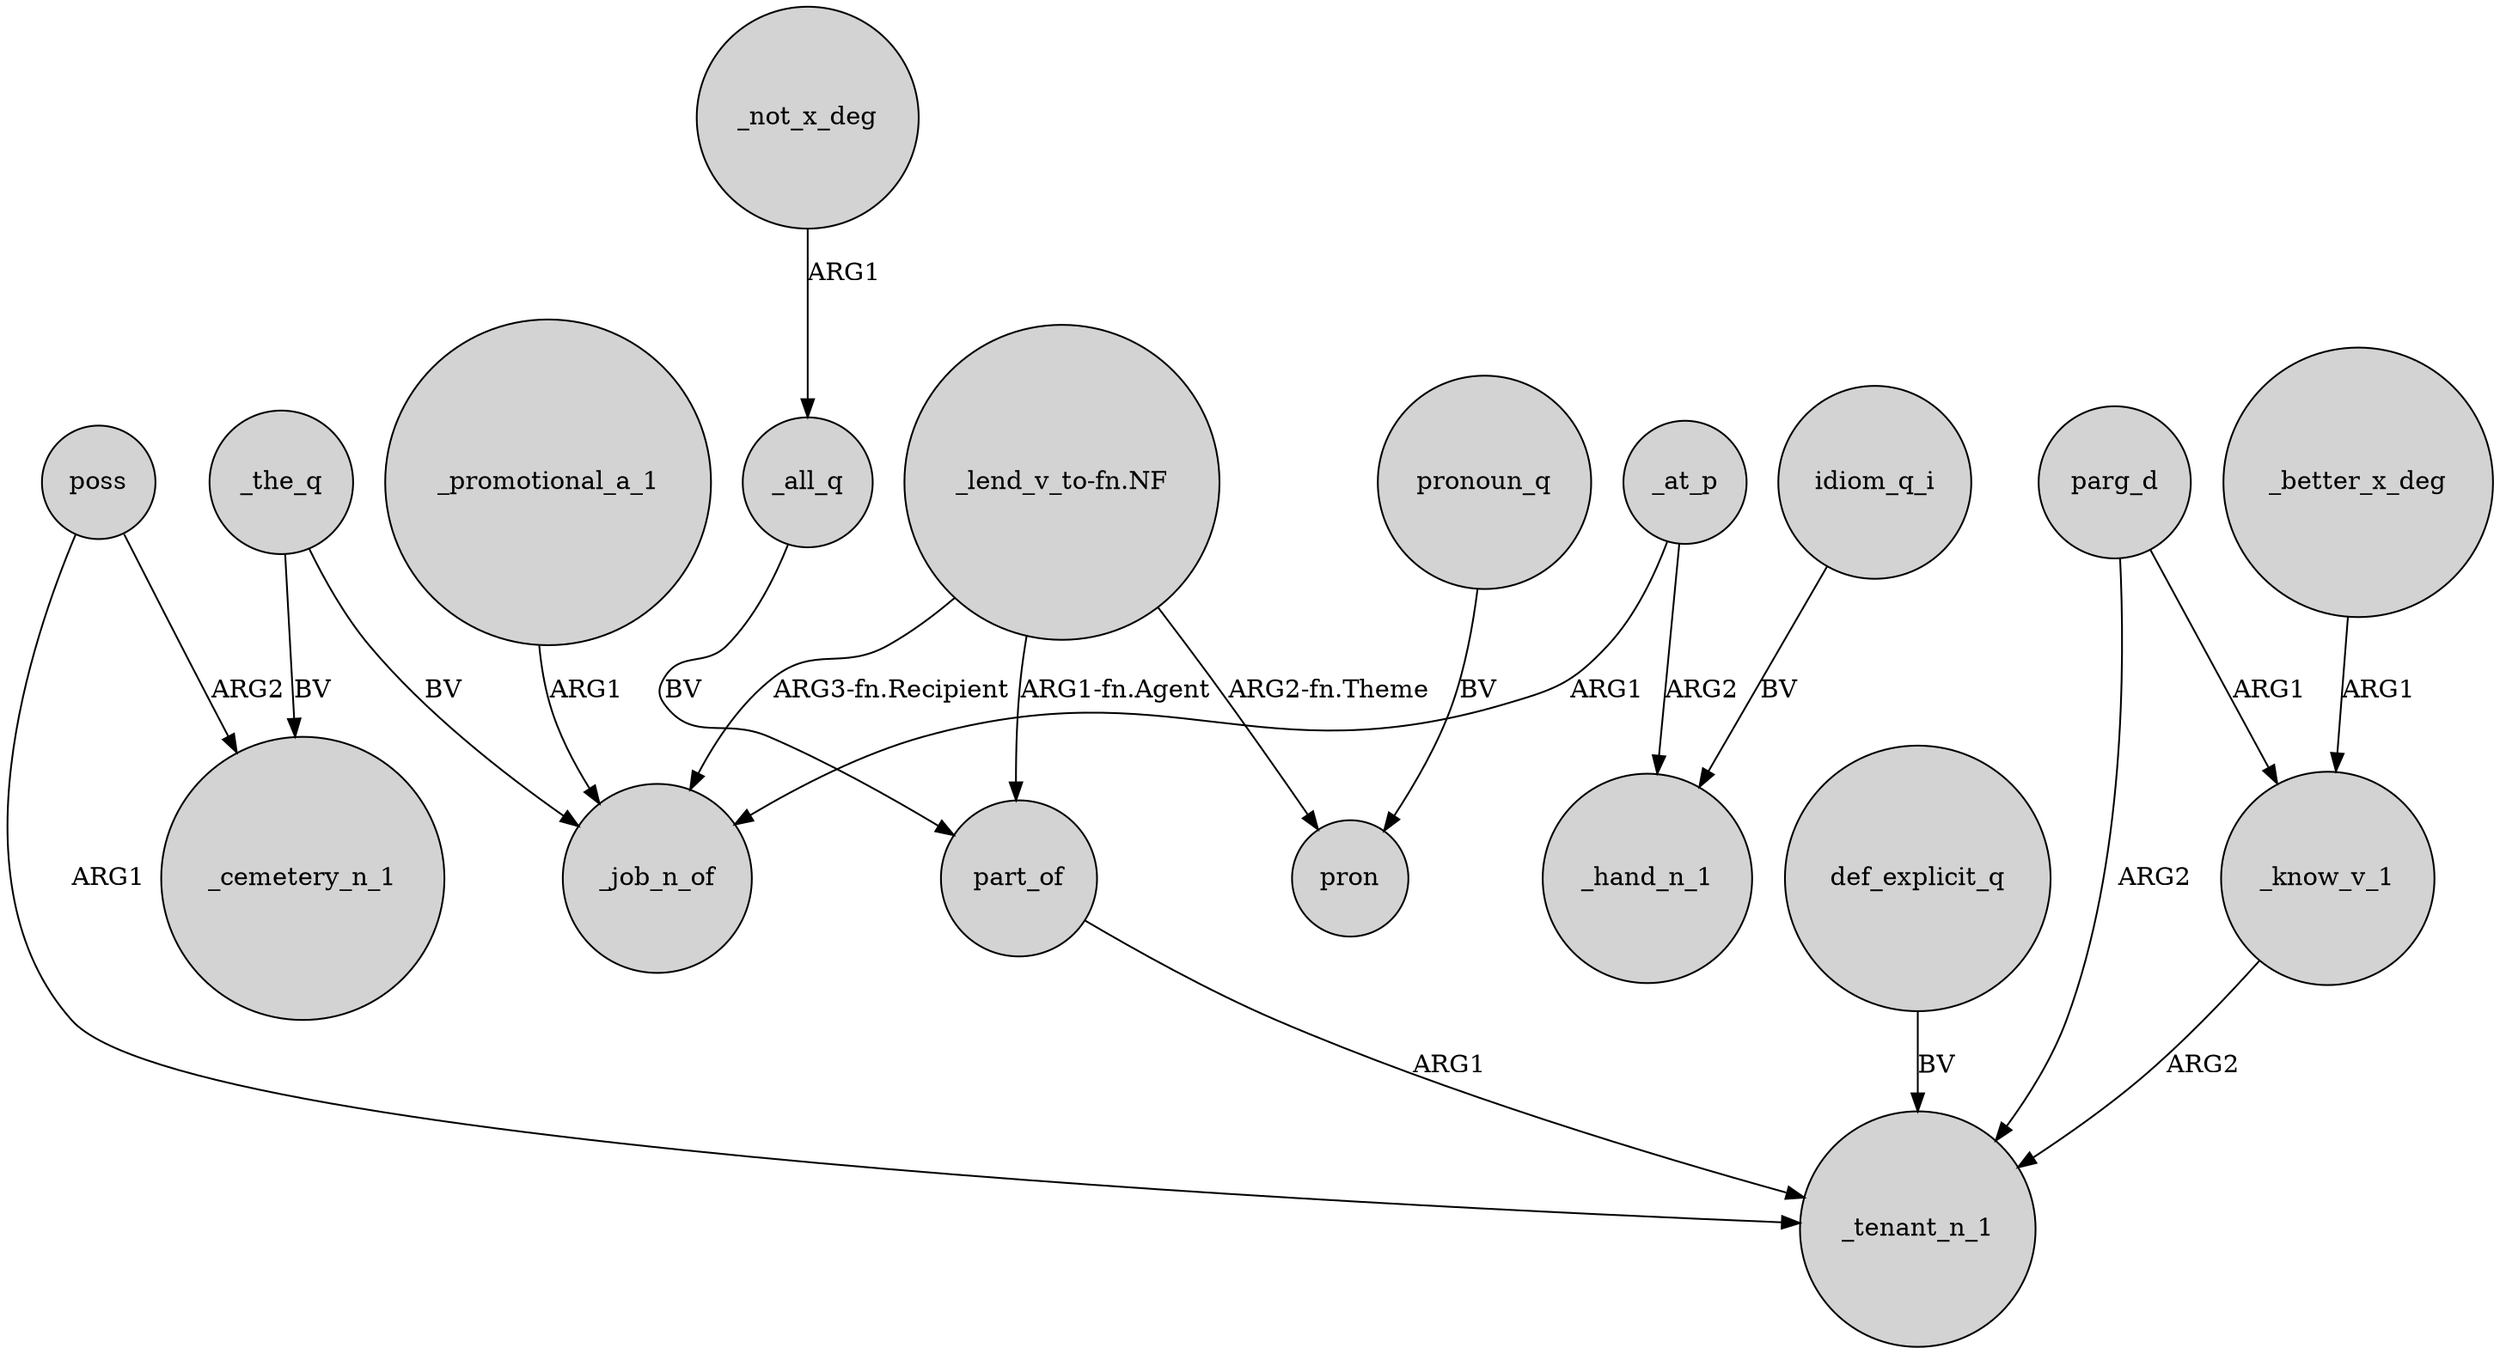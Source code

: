 digraph {
	node [shape=circle style=filled]
	poss -> _cemetery_n_1 [label=ARG2]
	poss -> _tenant_n_1 [label=ARG1]
	_know_v_1 -> _tenant_n_1 [label=ARG2]
	_all_q -> part_of [label=BV]
	idiom_q_i -> _hand_n_1 [label=BV]
	_the_q -> _cemetery_n_1 [label=BV]
	"_lend_v_to-fn.NF" -> _job_n_of [label="ARG3-fn.Recipient"]
	_not_x_deg -> _all_q [label=ARG1]
	_at_p -> _hand_n_1 [label=ARG2]
	pronoun_q -> pron [label=BV]
	"_lend_v_to-fn.NF" -> pron [label="ARG2-fn.Theme"]
	"_lend_v_to-fn.NF" -> part_of [label="ARG1-fn.Agent"]
	_at_p -> _job_n_of [label=ARG1]
	part_of -> _tenant_n_1 [label=ARG1]
	_the_q -> _job_n_of [label=BV]
	parg_d -> _know_v_1 [label=ARG1]
	_better_x_deg -> _know_v_1 [label=ARG1]
	def_explicit_q -> _tenant_n_1 [label=BV]
	parg_d -> _tenant_n_1 [label=ARG2]
	_promotional_a_1 -> _job_n_of [label=ARG1]
}

